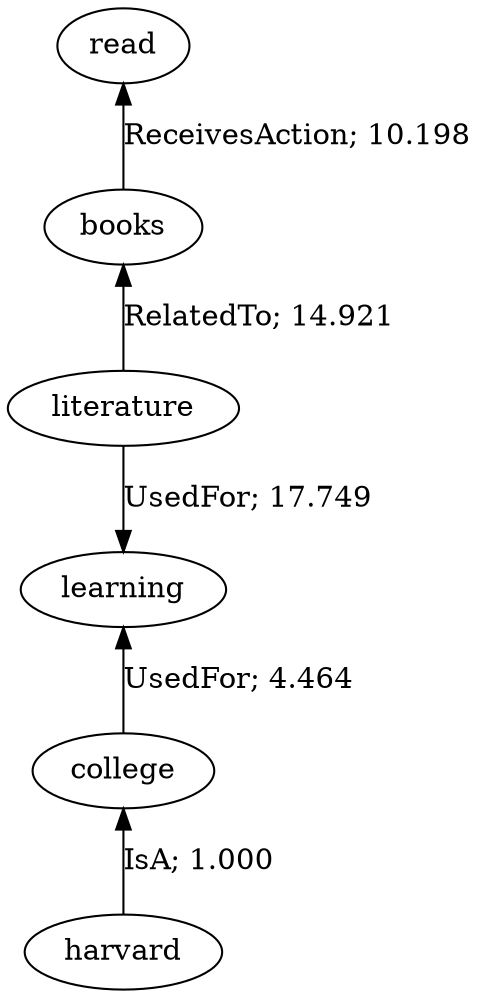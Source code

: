 // The path the concepts from "read" to "harvard".Path Length: 5; Weight Sum: 48.332067993053734; Average Weight: 9.666413598610747
digraph "5_a---read-harvard---PLen5_WSum48.332_WAvg9.666" {
	0 [label=read]
	1 [label=books]
	2 [label=literature]
	3 [label=learning]
	4 [label=college]
	5 [label=harvard]
	0 -> 1 [label="ReceivesAction; 10.198" dir=back weight=10.198]
	1 -> 2 [label="RelatedTo; 14.921" dir=back weight=14.921]
	2 -> 3 [label="UsedFor; 17.749" dir=forward weight=17.749]
	3 -> 4 [label="UsedFor; 4.464" dir=back weight=4.464]
	4 -> 5 [label="IsA; 1.000" dir=back weight=1.000]
}
